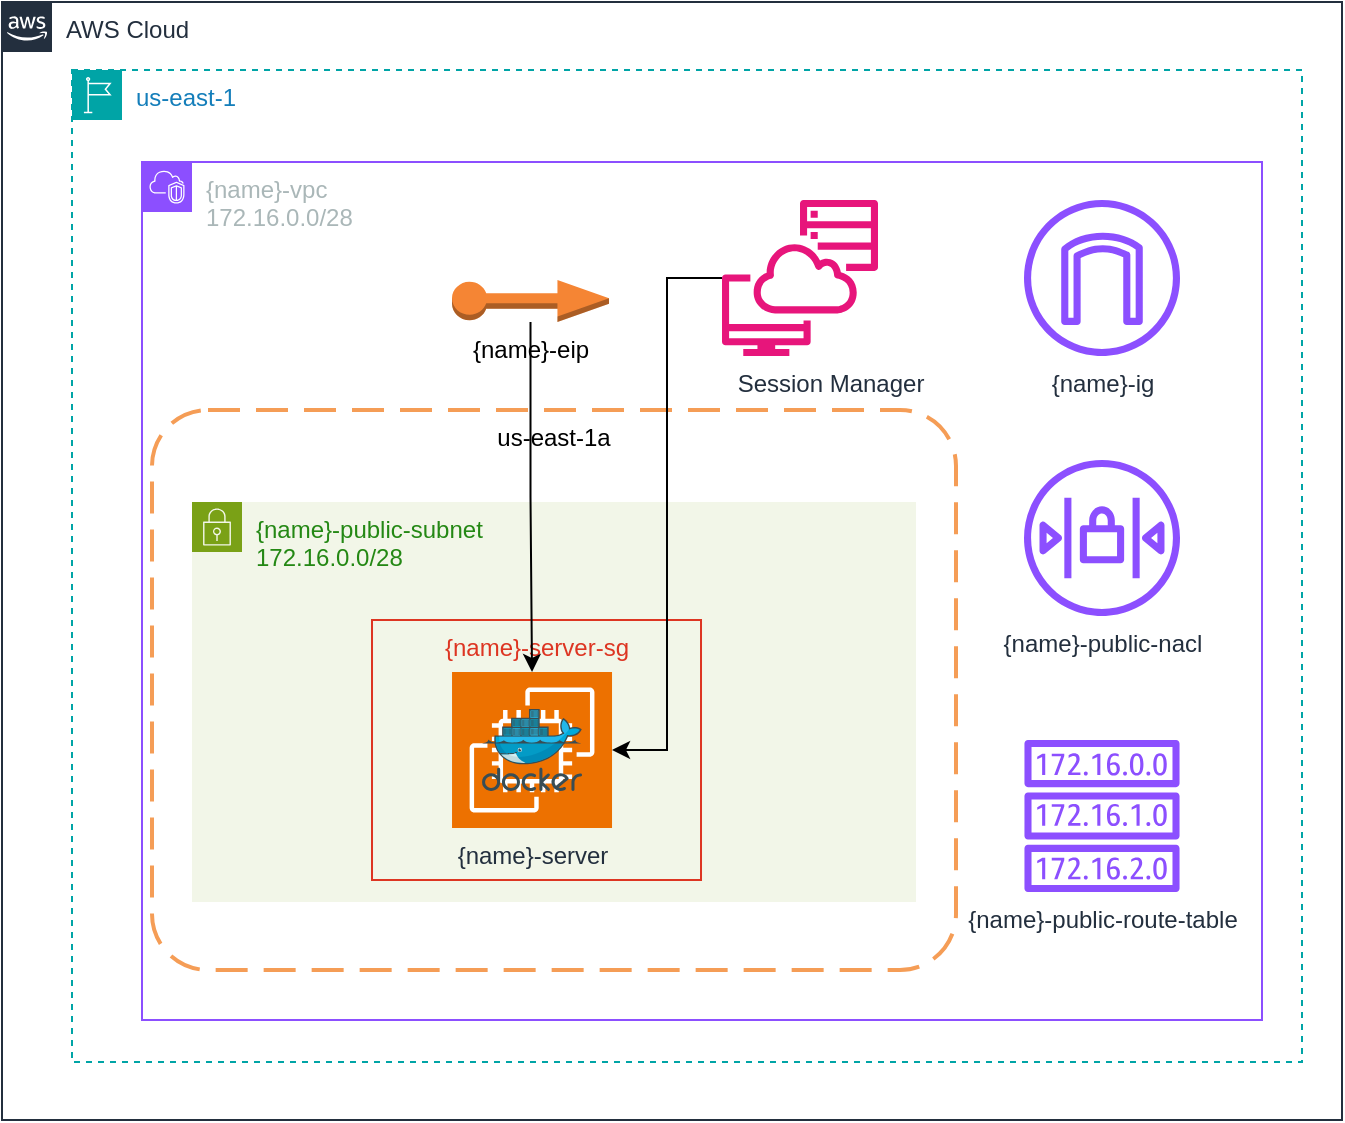 <mxfile version="24.7.17">
  <diagram name="Page-1" id="GLDq5bMen8jlPRQu5EKH">
    <mxGraphModel dx="2074" dy="836" grid="1" gridSize="10" guides="1" tooltips="1" connect="1" arrows="1" fold="1" page="1" pageScale="1" pageWidth="850" pageHeight="1100" math="0" shadow="0">
      <root>
        <mxCell id="0" />
        <mxCell id="1" parent="0" />
        <mxCell id="KMpIxaAEJdpiu075ooxI-1" value="{name}-vpc&lt;div&gt;172.16.0.0/28&lt;/div&gt;" style="points=[[0,0],[0.25,0],[0.5,0],[0.75,0],[1,0],[1,0.25],[1,0.5],[1,0.75],[1,1],[0.75,1],[0.5,1],[0.25,1],[0,1],[0,0.75],[0,0.5],[0,0.25]];outlineConnect=0;gradientColor=none;html=1;whiteSpace=wrap;fontSize=12;fontStyle=0;container=0;pointerEvents=0;collapsible=0;recursiveResize=0;shape=mxgraph.aws4.group;grIcon=mxgraph.aws4.group_vpc2;strokeColor=#8C4FFF;fillColor=none;verticalAlign=top;align=left;spacingLeft=30;fontColor=#AAB7B8;dashed=0;movable=1;resizable=1;rotatable=1;deletable=1;editable=1;locked=0;connectable=1;" parent="1" vertex="1">
          <mxGeometry x="100" y="111" width="560" height="429" as="geometry" />
        </mxCell>
        <mxCell id="KMpIxaAEJdpiu075ooxI-2" value="AWS Cloud" style="points=[[0,0],[0.25,0],[0.5,0],[0.75,0],[1,0],[1,0.25],[1,0.5],[1,0.75],[1,1],[0.75,1],[0.5,1],[0.25,1],[0,1],[0,0.75],[0,0.5],[0,0.25]];outlineConnect=0;gradientColor=none;html=1;whiteSpace=wrap;fontSize=12;fontStyle=0;container=1;pointerEvents=0;collapsible=0;recursiveResize=0;shape=mxgraph.aws4.group;grIcon=mxgraph.aws4.group_aws_cloud_alt;strokeColor=#232F3E;fillColor=none;verticalAlign=top;align=left;spacingLeft=30;fontColor=#232F3E;dashed=0;" parent="1" vertex="1">
          <mxGeometry x="30" y="31" width="670" height="559" as="geometry" />
        </mxCell>
        <mxCell id="KMpIxaAEJdpiu075ooxI-3" value="us-east-1" style="points=[[0,0],[0.25,0],[0.5,0],[0.75,0],[1,0],[1,0.25],[1,0.5],[1,0.75],[1,1],[0.75,1],[0.5,1],[0.25,1],[0,1],[0,0.75],[0,0.5],[0,0.25]];outlineConnect=0;gradientColor=none;html=1;whiteSpace=wrap;fontSize=12;fontStyle=0;container=0;pointerEvents=0;collapsible=0;recursiveResize=0;shape=mxgraph.aws4.group;grIcon=mxgraph.aws4.group_region;strokeColor=#00A4A6;fillColor=none;verticalAlign=top;align=left;spacingLeft=30;fontColor=#147EBA;dashed=1;movable=1;resizable=1;rotatable=1;deletable=1;editable=1;locked=0;connectable=1;" parent="KMpIxaAEJdpiu075ooxI-2" vertex="1">
          <mxGeometry x="35" y="34" width="615" height="496" as="geometry" />
        </mxCell>
        <mxCell id="KMpIxaAEJdpiu075ooxI-5" value="us-east-1a" style="rounded=1;arcSize=10;dashed=1;strokeColor=#F59D56;fillColor=none;gradientColor=none;dashPattern=8 4;strokeWidth=2;verticalAlign=top;" parent="KMpIxaAEJdpiu075ooxI-2" vertex="1">
          <mxGeometry x="75" y="204" width="402" height="280" as="geometry" />
        </mxCell>
        <mxCell id="KMpIxaAEJdpiu075ooxI-8" value="{name}-public-subnet&lt;div&gt;172.16.0.0/28&lt;/div&gt;" style="points=[[0,0],[0.25,0],[0.5,0],[0.75,0],[1,0],[1,0.25],[1,0.5],[1,0.75],[1,1],[0.75,1],[0.5,1],[0.25,1],[0,1],[0,0.75],[0,0.5],[0,0.25]];outlineConnect=0;gradientColor=none;html=1;whiteSpace=wrap;fontSize=12;fontStyle=0;container=1;pointerEvents=0;collapsible=0;recursiveResize=0;shape=mxgraph.aws4.group;grIcon=mxgraph.aws4.group_security_group;grStroke=0;strokeColor=#7AA116;fillColor=#F2F6E8;verticalAlign=top;align=left;spacingLeft=30;fontColor=#248814;dashed=0;movable=1;resizable=1;rotatable=1;deletable=1;editable=1;locked=0;connectable=1;" parent="KMpIxaAEJdpiu075ooxI-2" vertex="1">
          <mxGeometry x="95" y="250" width="362" height="200" as="geometry" />
        </mxCell>
        <mxCell id="KMpIxaAEJdpiu075ooxI-11" value="{name}-ig" style="sketch=0;outlineConnect=0;fontColor=#232F3E;gradientColor=none;fillColor=#8C4FFF;strokeColor=none;dashed=0;verticalLabelPosition=bottom;verticalAlign=top;align=center;html=1;fontSize=12;fontStyle=0;aspect=fixed;pointerEvents=1;shape=mxgraph.aws4.internet_gateway;movable=1;resizable=1;rotatable=1;deletable=1;editable=1;locked=0;connectable=1;" parent="KMpIxaAEJdpiu075ooxI-2" vertex="1">
          <mxGeometry x="510" y="99" width="80" height="78" as="geometry" />
        </mxCell>
        <mxCell id="KMpIxaAEJdpiu075ooxI-12" value="{name}-public-route-table" style="sketch=0;outlineConnect=0;fontColor=#232F3E;gradientColor=none;fillColor=#8C4FFF;strokeColor=none;dashed=0;verticalLabelPosition=bottom;verticalAlign=top;align=center;html=1;fontSize=12;fontStyle=0;aspect=fixed;pointerEvents=1;shape=mxgraph.aws4.route_table;" parent="KMpIxaAEJdpiu075ooxI-2" vertex="1">
          <mxGeometry x="510" y="369" width="80" height="76" as="geometry" />
        </mxCell>
        <mxCell id="KMpIxaAEJdpiu075ooxI-13" value="{name}-public-nacl" style="sketch=0;outlineConnect=0;fontColor=#232F3E;gradientColor=none;fillColor=#8C4FFF;strokeColor=none;dashed=0;verticalLabelPosition=bottom;verticalAlign=top;align=center;html=1;fontSize=12;fontStyle=0;aspect=fixed;pointerEvents=1;shape=mxgraph.aws4.network_access_control_list;" parent="KMpIxaAEJdpiu075ooxI-2" vertex="1">
          <mxGeometry x="510" y="229" width="80" height="78" as="geometry" />
        </mxCell>
        <mxCell id="KMpIxaAEJdpiu075ooxI-29" value="" style="group" parent="KMpIxaAEJdpiu075ooxI-2" vertex="1" connectable="0">
          <mxGeometry x="185.005" y="309" width="164.5" height="130" as="geometry" />
        </mxCell>
        <mxCell id="KMpIxaAEJdpiu075ooxI-30" value="{name}-server-sg" style="fillColor=none;strokeColor=#DD3522;verticalAlign=top;fontStyle=0;fontColor=#DD3522;whiteSpace=wrap;html=1;movable=1;resizable=1;rotatable=1;deletable=1;editable=1;locked=0;connectable=1;container=0;" parent="KMpIxaAEJdpiu075ooxI-29" vertex="1">
          <mxGeometry width="164.5" height="130" as="geometry" />
        </mxCell>
        <mxCell id="KMpIxaAEJdpiu075ooxI-31" value="{name}-server" style="sketch=0;points=[[0,0,0],[0.25,0,0],[0.5,0,0],[0.75,0,0],[1,0,0],[0,1,0],[0.25,1,0],[0.5,1,0],[0.75,1,0],[1,1,0],[0,0.25,0],[0,0.5,0],[0,0.75,0],[1,0.25,0],[1,0.5,0],[1,0.75,0]];outlineConnect=0;fontColor=#232F3E;fillColor=#ED7100;strokeColor=#ffffff;dashed=0;verticalLabelPosition=bottom;verticalAlign=top;align=center;html=1;fontSize=12;fontStyle=0;aspect=fixed;shape=mxgraph.aws4.resourceIcon;resIcon=mxgraph.aws4.ec2;movable=1;resizable=1;rotatable=1;deletable=1;editable=1;locked=0;connectable=1;container=0;" parent="KMpIxaAEJdpiu075ooxI-29" vertex="1">
          <mxGeometry x="40.009" y="26" width="80" height="78" as="geometry" />
        </mxCell>
        <mxCell id="BtXqdeQ5Vk6Zabs0sTYW-1" value="" style="image;sketch=0;aspect=fixed;html=1;points=[];align=center;fontSize=12;image=img/lib/mscae/Docker.svg;" parent="KMpIxaAEJdpiu075ooxI-29" vertex="1">
          <mxGeometry x="55.005" y="44.5" width="50" height="41" as="geometry" />
        </mxCell>
        <mxCell id="KMpIxaAEJdpiu075ooxI-38" value="{name}-eip" style="outlineConnect=0;dashed=0;verticalLabelPosition=bottom;verticalAlign=top;align=center;html=1;shape=mxgraph.aws3.elastic_ip;fillColor=#F58534;gradientColor=none;" parent="KMpIxaAEJdpiu075ooxI-2" vertex="1">
          <mxGeometry x="225.01" y="139" width="78.5" height="21" as="geometry" />
        </mxCell>
        <mxCell id="zRLwdJeCu3TSM6kLGqJt-1" value="Session Manager" style="sketch=0;outlineConnect=0;fontColor=#232F3E;gradientColor=none;fillColor=#E7157B;strokeColor=none;dashed=0;verticalLabelPosition=bottom;verticalAlign=top;align=center;html=1;fontSize=12;fontStyle=0;aspect=fixed;pointerEvents=1;shape=mxgraph.aws4.systems_manager_session_manager;spacingLeft=30;fontFamily=Helvetica;resizable=1;" parent="KMpIxaAEJdpiu075ooxI-2" vertex="1">
          <mxGeometry x="360" y="99" width="78" height="78" as="geometry" />
        </mxCell>
        <mxCell id="JFcF7WGnG_LHGvFiXsYQ-1" style="edgeStyle=orthogonalEdgeStyle;rounded=0;orthogonalLoop=1;jettySize=auto;html=1;entryX=0.5;entryY=0;entryDx=0;entryDy=0;entryPerimeter=0;fontFamily=Helvetica;fontSize=12;fontColor=#147EBA;fontStyle=0;resizable=1;" edge="1" parent="KMpIxaAEJdpiu075ooxI-2" source="KMpIxaAEJdpiu075ooxI-38" target="KMpIxaAEJdpiu075ooxI-31">
          <mxGeometry relative="1" as="geometry" />
        </mxCell>
        <mxCell id="JFcF7WGnG_LHGvFiXsYQ-2" style="edgeStyle=orthogonalEdgeStyle;rounded=0;orthogonalLoop=1;jettySize=auto;html=1;entryX=1;entryY=0.5;entryDx=0;entryDy=0;entryPerimeter=0;fontFamily=Helvetica;fontSize=12;fontColor=#147EBA;fontStyle=0;resizable=1;" edge="1" parent="KMpIxaAEJdpiu075ooxI-2" source="zRLwdJeCu3TSM6kLGqJt-1" target="KMpIxaAEJdpiu075ooxI-31">
          <mxGeometry relative="1" as="geometry" />
        </mxCell>
      </root>
    </mxGraphModel>
  </diagram>
</mxfile>
